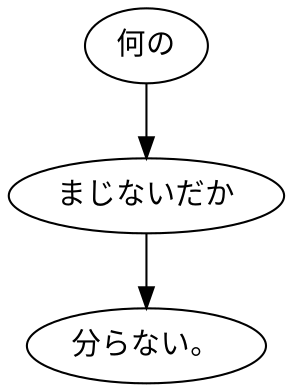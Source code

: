 digraph graph5666 {
	node0 [label="何の"];
	node1 [label="まじないだか"];
	node2 [label="分らない。"];
	node0 -> node1;
	node1 -> node2;
}
